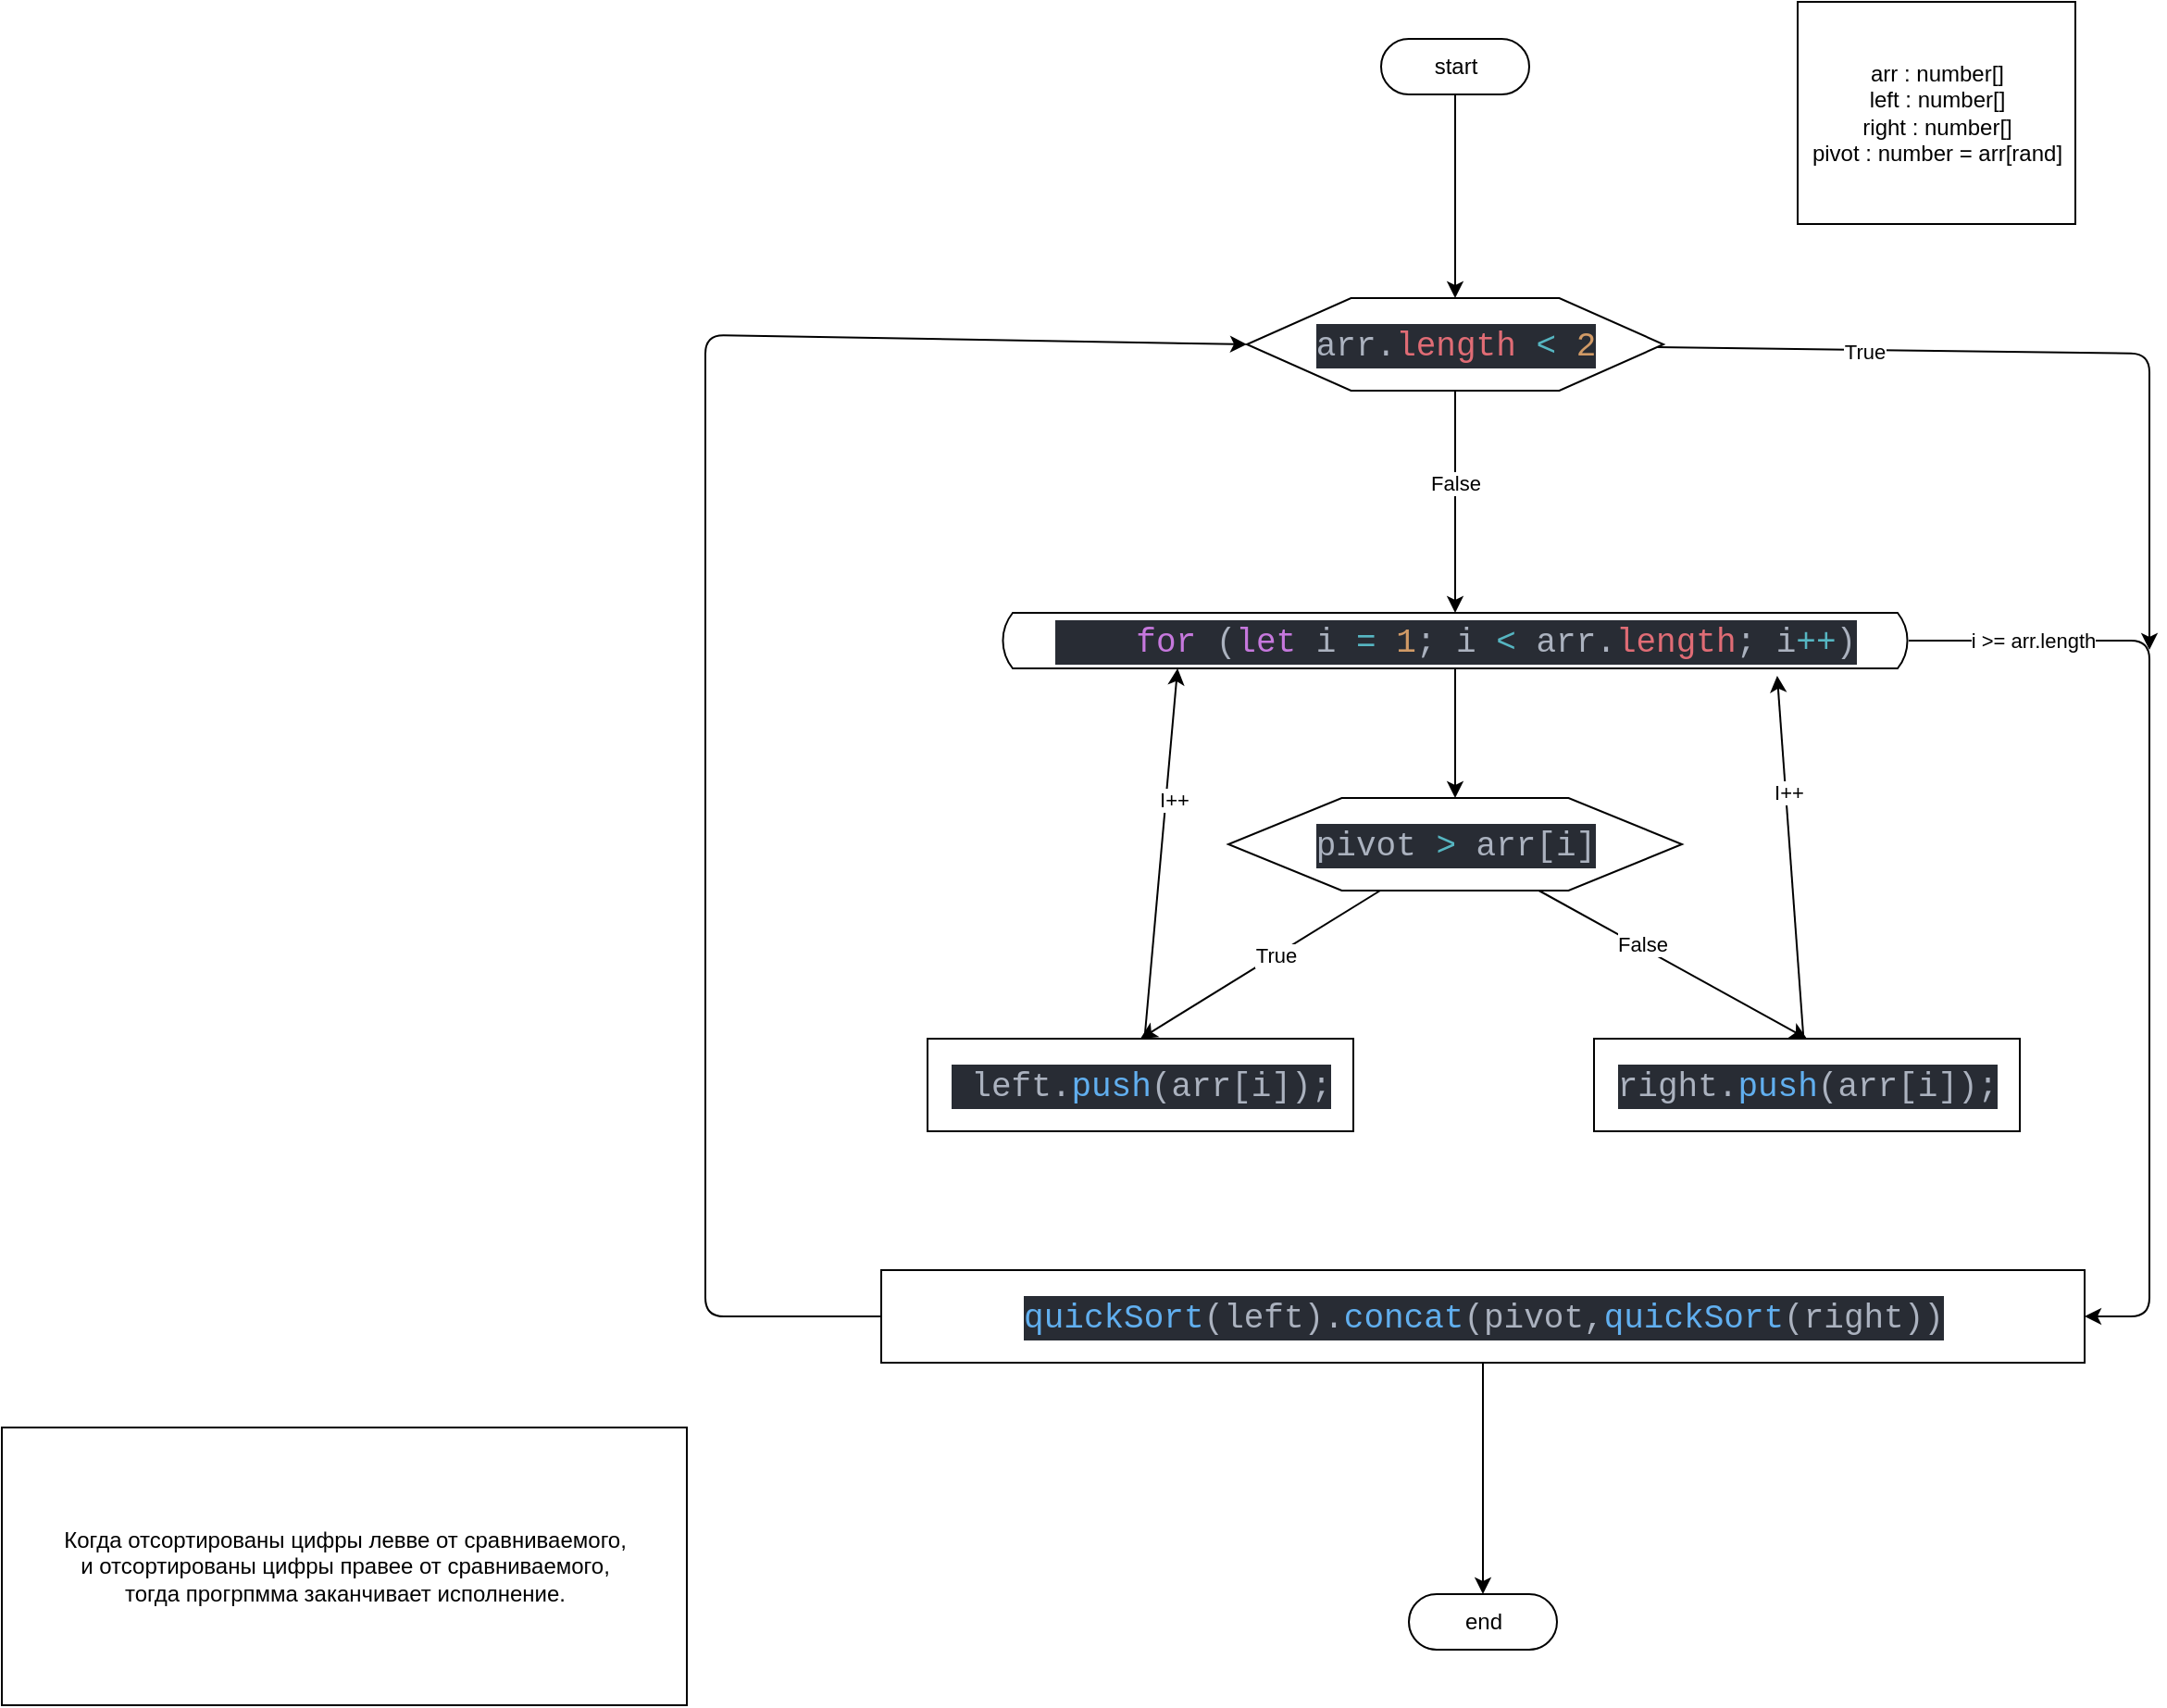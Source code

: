 <mxfile>
    <diagram id="mlIAoINFkRTp-XszBmK0" name="Page-1">
        <mxGraphModel dx="2035" dy="1597" grid="1" gridSize="10" guides="1" tooltips="1" connect="1" arrows="1" fold="1" page="1" pageScale="1" pageWidth="850" pageHeight="1100" math="0" shadow="0">
            <root>
                <mxCell id="0"/>
                <mxCell id="1" parent="0"/>
                <mxCell id="3" value="end" style="html=1;dashed=0;whitespace=wrap;shape=mxgraph.dfd.start" vertex="1" parent="1">
                    <mxGeometry x="380" y="700" width="80" height="30" as="geometry"/>
                </mxCell>
                <mxCell id="31" style="edgeStyle=none;html=1;entryX=0.5;entryY=0;entryDx=0;entryDy=0;" edge="1" parent="1" source="4" target="5">
                    <mxGeometry relative="1" as="geometry"/>
                </mxCell>
                <mxCell id="4" value="start" style="html=1;dashed=0;whitespace=wrap;shape=mxgraph.dfd.start" vertex="1" parent="1">
                    <mxGeometry x="365" y="-140" width="80" height="30" as="geometry"/>
                </mxCell>
                <mxCell id="22" style="edgeStyle=none;html=1;entryX=0.5;entryY=0;entryDx=0;entryDy=0;entryPerimeter=0;" edge="1" parent="1" source="5" target="7">
                    <mxGeometry relative="1" as="geometry"/>
                </mxCell>
                <mxCell id="23" value="False" style="edgeLabel;html=1;align=center;verticalAlign=middle;resizable=0;points=[];" vertex="1" connectable="0" parent="22">
                    <mxGeometry x="-0.169" relative="1" as="geometry">
                        <mxPoint as="offset"/>
                    </mxGeometry>
                </mxCell>
                <mxCell id="30" style="edgeStyle=none;html=1;" edge="1" parent="1" source="5">
                    <mxGeometry relative="1" as="geometry">
                        <mxPoint x="780" y="190" as="targetPoint"/>
                        <Array as="points">
                            <mxPoint x="780" y="30"/>
                        </Array>
                    </mxGeometry>
                </mxCell>
                <mxCell id="33" value="True" style="edgeLabel;html=1;align=center;verticalAlign=middle;resizable=0;points=[];" vertex="1" connectable="0" parent="30">
                    <mxGeometry x="-0.475" y="-1" relative="1" as="geometry">
                        <mxPoint as="offset"/>
                    </mxGeometry>
                </mxCell>
                <mxCell id="5" value="&lt;div style=&quot;color: rgb(171, 178, 191); background-color: rgb(40, 44, 52); font-family: MontserratAlternates-Regular, Consolas, &amp;quot;Courier New&amp;quot;, monospace; font-size: 18px; line-height: 24px;&quot;&gt;arr.&lt;span style=&quot;color: #e06c75;&quot;&gt;length&lt;/span&gt; &lt;span style=&quot;color: #56b6c2;&quot;&gt;&amp;lt;&lt;/span&gt; &lt;span style=&quot;color: #d19a66;&quot;&gt;2&lt;/span&gt;&lt;/div&gt;" style="shape=hexagon;perimeter=hexagonPerimeter2;whiteSpace=wrap;html=1;size=0.25" vertex="1" parent="1">
                    <mxGeometry x="292.5" width="225" height="50" as="geometry"/>
                </mxCell>
                <mxCell id="10" style="edgeStyle=none;html=1;entryX=0.5;entryY=0;entryDx=0;entryDy=0;" edge="1" parent="1" source="6" target="8">
                    <mxGeometry relative="1" as="geometry"/>
                </mxCell>
                <mxCell id="12" value="True" style="edgeLabel;html=1;align=center;verticalAlign=middle;resizable=0;points=[];" vertex="1" connectable="0" parent="10">
                    <mxGeometry x="-0.122" relative="1" as="geometry">
                        <mxPoint as="offset"/>
                    </mxGeometry>
                </mxCell>
                <mxCell id="11" style="edgeStyle=none;html=1;entryX=0.5;entryY=0;entryDx=0;entryDy=0;" edge="1" parent="1" source="6" target="9">
                    <mxGeometry relative="1" as="geometry"/>
                </mxCell>
                <mxCell id="13" value="False" style="edgeLabel;html=1;align=center;verticalAlign=middle;resizable=0;points=[];" vertex="1" connectable="0" parent="11">
                    <mxGeometry x="-0.244" y="2" relative="1" as="geometry">
                        <mxPoint as="offset"/>
                    </mxGeometry>
                </mxCell>
                <mxCell id="6" value="&lt;div style=&quot;color: rgb(171, 178, 191); background-color: rgb(40, 44, 52); font-family: MontserratAlternates-Regular, Consolas, &amp;quot;Courier New&amp;quot;, monospace; font-size: 18px; line-height: 24px;&quot;&gt;pivot &lt;span style=&quot;color: #56b6c2;&quot;&gt;&amp;gt;&lt;/span&gt; arr[i]&lt;/div&gt;" style="shape=hexagon;perimeter=hexagonPerimeter2;whiteSpace=wrap;html=1;size=0.25" vertex="1" parent="1">
                    <mxGeometry x="282.5" y="270" width="245" height="50" as="geometry"/>
                </mxCell>
                <mxCell id="18" style="edgeStyle=none;html=1;entryX=0.5;entryY=0;entryDx=0;entryDy=0;" edge="1" parent="1" source="7" target="6">
                    <mxGeometry relative="1" as="geometry"/>
                </mxCell>
                <mxCell id="27" style="edgeStyle=none;html=1;" edge="1" parent="1" source="7" target="25">
                    <mxGeometry relative="1" as="geometry">
                        <mxPoint x="780" y="600" as="targetPoint"/>
                        <Array as="points">
                            <mxPoint x="780" y="185"/>
                            <mxPoint x="780" y="550"/>
                        </Array>
                    </mxGeometry>
                </mxCell>
                <mxCell id="28" value="i &amp;gt;= arr.length" style="edgeLabel;html=1;align=center;verticalAlign=middle;resizable=0;points=[];" vertex="1" connectable="0" parent="27">
                    <mxGeometry x="-0.75" relative="1" as="geometry">
                        <mxPoint as="offset"/>
                    </mxGeometry>
                </mxCell>
                <mxCell id="7" value="&lt;div style=&quot;color: rgb(171, 178, 191); background-color: rgb(40, 44, 52); font-family: MontserratAlternates-Regular, Consolas, &amp;quot;Courier New&amp;quot;, monospace; font-size: 18px; line-height: 24px;&quot;&gt;&amp;nbsp; &amp;nbsp; &lt;span style=&quot;color: #c678dd;&quot;&gt;for&lt;/span&gt; (&lt;span style=&quot;color: #c678dd;&quot;&gt;let&lt;/span&gt; i &lt;span style=&quot;color: #56b6c2;&quot;&gt;=&lt;/span&gt; &lt;span style=&quot;color: #d19a66;&quot;&gt;1&lt;/span&gt;; i &lt;span style=&quot;color: #56b6c2;&quot;&gt;&amp;lt;&lt;/span&gt; arr.&lt;span style=&quot;color: #e06c75;&quot;&gt;length&lt;/span&gt;; i&lt;span style=&quot;color: #56b6c2;&quot;&gt;++&lt;/span&gt;)&lt;/div&gt;" style="html=1;dashed=0;whitespace=wrap;shape=mxgraph.dfd.loop" vertex="1" parent="1">
                    <mxGeometry x="160" y="170" width="490" height="30" as="geometry"/>
                </mxCell>
                <mxCell id="14" style="edgeStyle=none;html=1;entryX=0.194;entryY=1;entryDx=0;entryDy=0;entryPerimeter=0;" edge="1" parent="1" source="8" target="7">
                    <mxGeometry relative="1" as="geometry"/>
                </mxCell>
                <mxCell id="17" value="I++" style="edgeLabel;html=1;align=center;verticalAlign=middle;resizable=0;points=[];" vertex="1" connectable="0" parent="14">
                    <mxGeometry x="0.21" y="-5" relative="1" as="geometry">
                        <mxPoint y="-9" as="offset"/>
                    </mxGeometry>
                </mxCell>
                <mxCell id="8" value="&lt;div style=&quot;color: rgb(171, 178, 191); background-color: rgb(40, 44, 52); font-family: MontserratAlternates-Regular, Consolas, &amp;quot;Courier New&amp;quot;, monospace; font-size: 18px; line-height: 24px;&quot;&gt;&amp;nbsp;left.&lt;span style=&quot;color: #61afef;&quot;&gt;push&lt;/span&gt;(arr[i]);&lt;/div&gt;" style="html=1;dashed=0;whitespace=wrap;" vertex="1" parent="1">
                    <mxGeometry x="120" y="400" width="230" height="50" as="geometry"/>
                </mxCell>
                <mxCell id="15" style="edgeStyle=none;html=1;entryX=0.855;entryY=1.133;entryDx=0;entryDy=0;entryPerimeter=0;" edge="1" parent="1" source="9" target="7">
                    <mxGeometry relative="1" as="geometry"/>
                </mxCell>
                <mxCell id="16" value="I++" style="edgeLabel;html=1;align=center;verticalAlign=middle;resizable=0;points=[];" vertex="1" connectable="0" parent="15">
                    <mxGeometry x="0.357" y="-1" relative="1" as="geometry">
                        <mxPoint as="offset"/>
                    </mxGeometry>
                </mxCell>
                <mxCell id="9" value="&lt;div style=&quot;color: rgb(171, 178, 191); background-color: rgb(40, 44, 52); font-family: MontserratAlternates-Regular, Consolas, &amp;quot;Courier New&amp;quot;, monospace; font-size: 18px; line-height: 24px;&quot;&gt;right.&lt;span style=&quot;color: #61afef;&quot;&gt;push&lt;/span&gt;(arr[i]);&lt;/div&gt;" style="html=1;dashed=0;whitespace=wrap;" vertex="1" parent="1">
                    <mxGeometry x="480" y="400" width="230" height="50" as="geometry"/>
                </mxCell>
                <mxCell id="29" style="edgeStyle=none;html=1;entryX=0;entryY=0.5;entryDx=0;entryDy=0;" edge="1" parent="1" source="25" target="5">
                    <mxGeometry relative="1" as="geometry">
                        <mxPoint y="-20" as="targetPoint"/>
                        <Array as="points">
                            <mxPoint y="550"/>
                            <mxPoint y="20"/>
                        </Array>
                    </mxGeometry>
                </mxCell>
                <mxCell id="34" style="edgeStyle=none;html=1;" edge="1" parent="1" source="25" target="3">
                    <mxGeometry relative="1" as="geometry"/>
                </mxCell>
                <mxCell id="25" value="&lt;div style=&quot;color: rgb(171, 178, 191); background-color: rgb(40, 44, 52); font-family: MontserratAlternates-Regular, Consolas, &amp;quot;Courier New&amp;quot;, monospace; font-size: 18px; line-height: 24px;&quot;&gt;&lt;span style=&quot;color: #61afef;&quot;&gt;quickSort&lt;/span&gt;(left).&lt;span style=&quot;color: #61afef;&quot;&gt;concat&lt;/span&gt;(pivot,&lt;span style=&quot;color: #61afef;&quot;&gt;quickSort&lt;/span&gt;(right))&lt;/div&gt;" style="html=1;dashed=0;whitespace=wrap;" vertex="1" parent="1">
                    <mxGeometry x="95" y="525" width="650" height="50" as="geometry"/>
                </mxCell>
                <mxCell id="36" value="arr : number[]&lt;br&gt;left : number[]&lt;br&gt;right : number[]&lt;br&gt;pivot : number = arr[rand]" style="html=1;dashed=0;whitespace=wrap;" vertex="1" parent="1">
                    <mxGeometry x="590" y="-160" width="150" height="120" as="geometry"/>
                </mxCell>
                <mxCell id="37" value="Когда отсортированы цифры левве от сравниваемого,&lt;br&gt;и отсортированы цифры правее от сравниваемого,&lt;br&gt;тогда прогрпмма заканчивает исполнение." style="html=1;dashed=0;whitespace=wrap;" vertex="1" parent="1">
                    <mxGeometry x="-380" y="610" width="370" height="150" as="geometry"/>
                </mxCell>
            </root>
        </mxGraphModel>
    </diagram>
</mxfile>